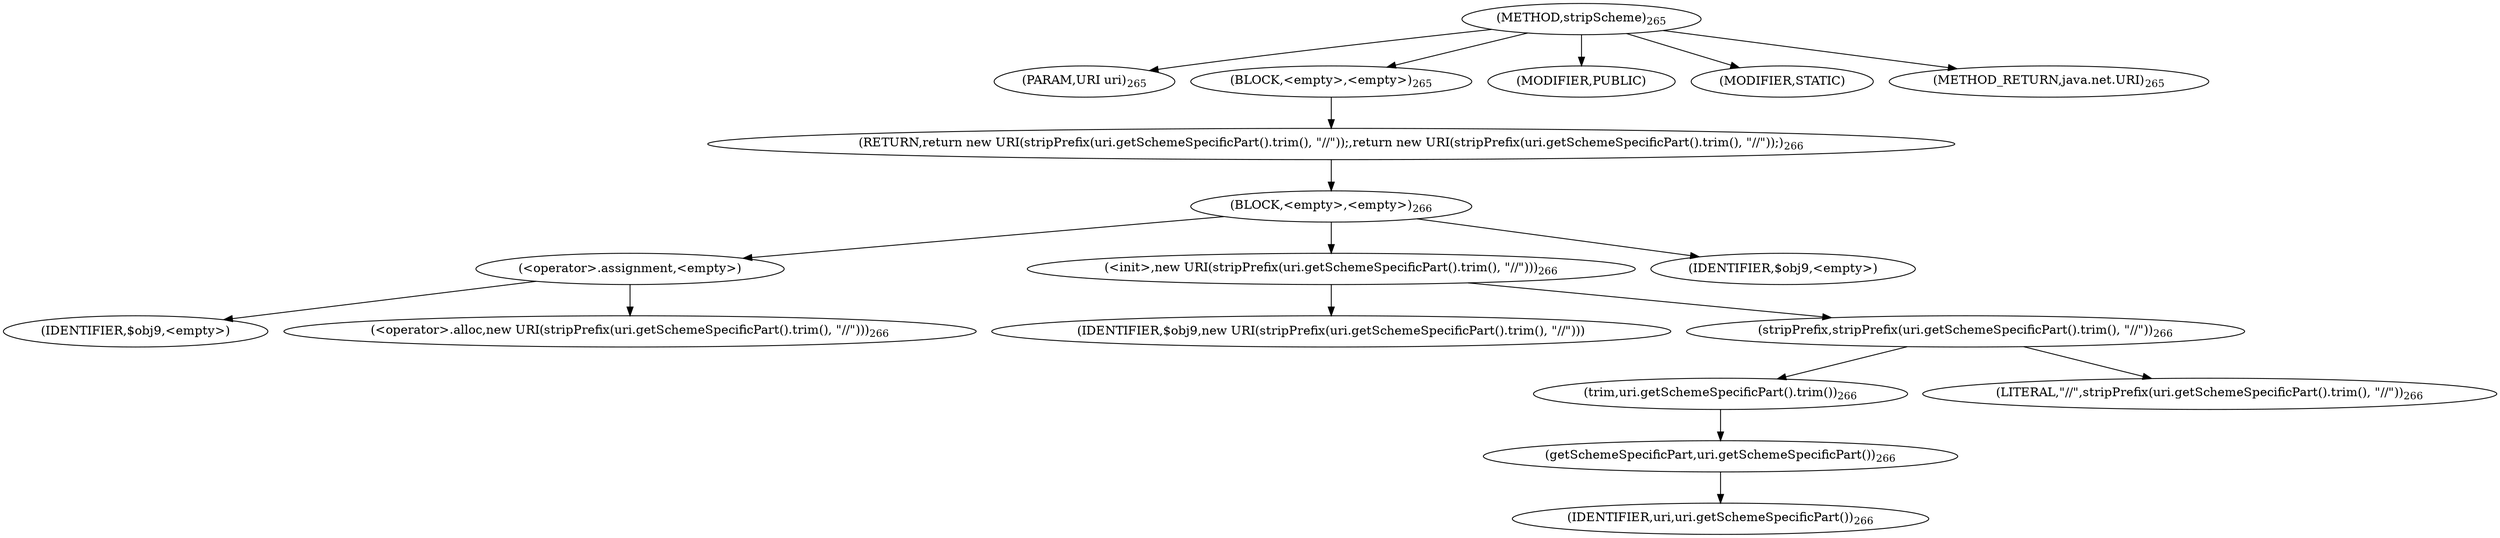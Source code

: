 digraph "stripScheme" {  
"822" [label = <(METHOD,stripScheme)<SUB>265</SUB>> ]
"823" [label = <(PARAM,URI uri)<SUB>265</SUB>> ]
"824" [label = <(BLOCK,&lt;empty&gt;,&lt;empty&gt;)<SUB>265</SUB>> ]
"825" [label = <(RETURN,return new URI(stripPrefix(uri.getSchemeSpecificPart().trim(), &quot;//&quot;));,return new URI(stripPrefix(uri.getSchemeSpecificPart().trim(), &quot;//&quot;));)<SUB>266</SUB>> ]
"826" [label = <(BLOCK,&lt;empty&gt;,&lt;empty&gt;)<SUB>266</SUB>> ]
"827" [label = <(&lt;operator&gt;.assignment,&lt;empty&gt;)> ]
"828" [label = <(IDENTIFIER,$obj9,&lt;empty&gt;)> ]
"829" [label = <(&lt;operator&gt;.alloc,new URI(stripPrefix(uri.getSchemeSpecificPart().trim(), &quot;//&quot;)))<SUB>266</SUB>> ]
"830" [label = <(&lt;init&gt;,new URI(stripPrefix(uri.getSchemeSpecificPart().trim(), &quot;//&quot;)))<SUB>266</SUB>> ]
"831" [label = <(IDENTIFIER,$obj9,new URI(stripPrefix(uri.getSchemeSpecificPart().trim(), &quot;//&quot;)))> ]
"832" [label = <(stripPrefix,stripPrefix(uri.getSchemeSpecificPart().trim(), &quot;//&quot;))<SUB>266</SUB>> ]
"833" [label = <(trim,uri.getSchemeSpecificPart().trim())<SUB>266</SUB>> ]
"834" [label = <(getSchemeSpecificPart,uri.getSchemeSpecificPart())<SUB>266</SUB>> ]
"835" [label = <(IDENTIFIER,uri,uri.getSchemeSpecificPart())<SUB>266</SUB>> ]
"836" [label = <(LITERAL,&quot;//&quot;,stripPrefix(uri.getSchemeSpecificPart().trim(), &quot;//&quot;))<SUB>266</SUB>> ]
"837" [label = <(IDENTIFIER,$obj9,&lt;empty&gt;)> ]
"838" [label = <(MODIFIER,PUBLIC)> ]
"839" [label = <(MODIFIER,STATIC)> ]
"840" [label = <(METHOD_RETURN,java.net.URI)<SUB>265</SUB>> ]
  "822" -> "823" 
  "822" -> "824" 
  "822" -> "838" 
  "822" -> "839" 
  "822" -> "840" 
  "824" -> "825" 
  "825" -> "826" 
  "826" -> "827" 
  "826" -> "830" 
  "826" -> "837" 
  "827" -> "828" 
  "827" -> "829" 
  "830" -> "831" 
  "830" -> "832" 
  "832" -> "833" 
  "832" -> "836" 
  "833" -> "834" 
  "834" -> "835" 
}
